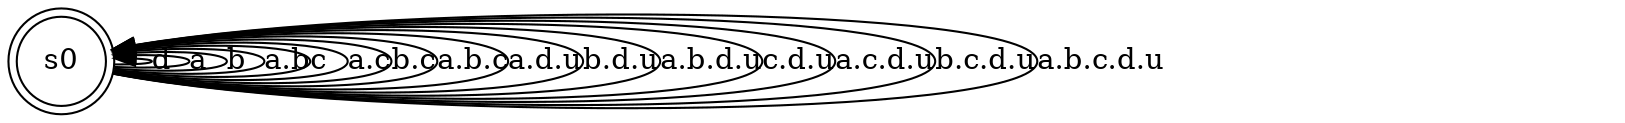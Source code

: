 digraph UnionIntersection { 
  rankdir="BT"
  s0 [ shape="doublecircle" ]
  s0->s0 [
    label= "d"
  ] ;
  s0->s0 [
    label= "a"
  ] ;
  s0->s0 [
    label= "b"
  ] ;
  s0->s0 [
    label= "a.b"
  ] ;
  s0->s0 [
    label= "c"
  ] ;
  s0->s0 [
    label= "a.c"
  ] ;
  s0->s0 [
    label= "b.c"
  ] ;
  s0->s0 [
    label= "a.b.c"
  ] ;
  s0->s0 [
    label= "a.d.u"
  ] ;
  s0->s0 [
    label= "b.d.u"
  ] ;
  s0->s0 [
    label= "a.b.d.u"
  ] ;
  s0->s0 [
    label= "c.d.u"
  ] ;
  s0->s0 [
    label= "a.c.d.u"
  ] ;
  s0->s0 [
    label= "b.c.d.u"
  ] ;
  s0->s0 [
    label= "a.b.c.d.u"
  ] ;
}


